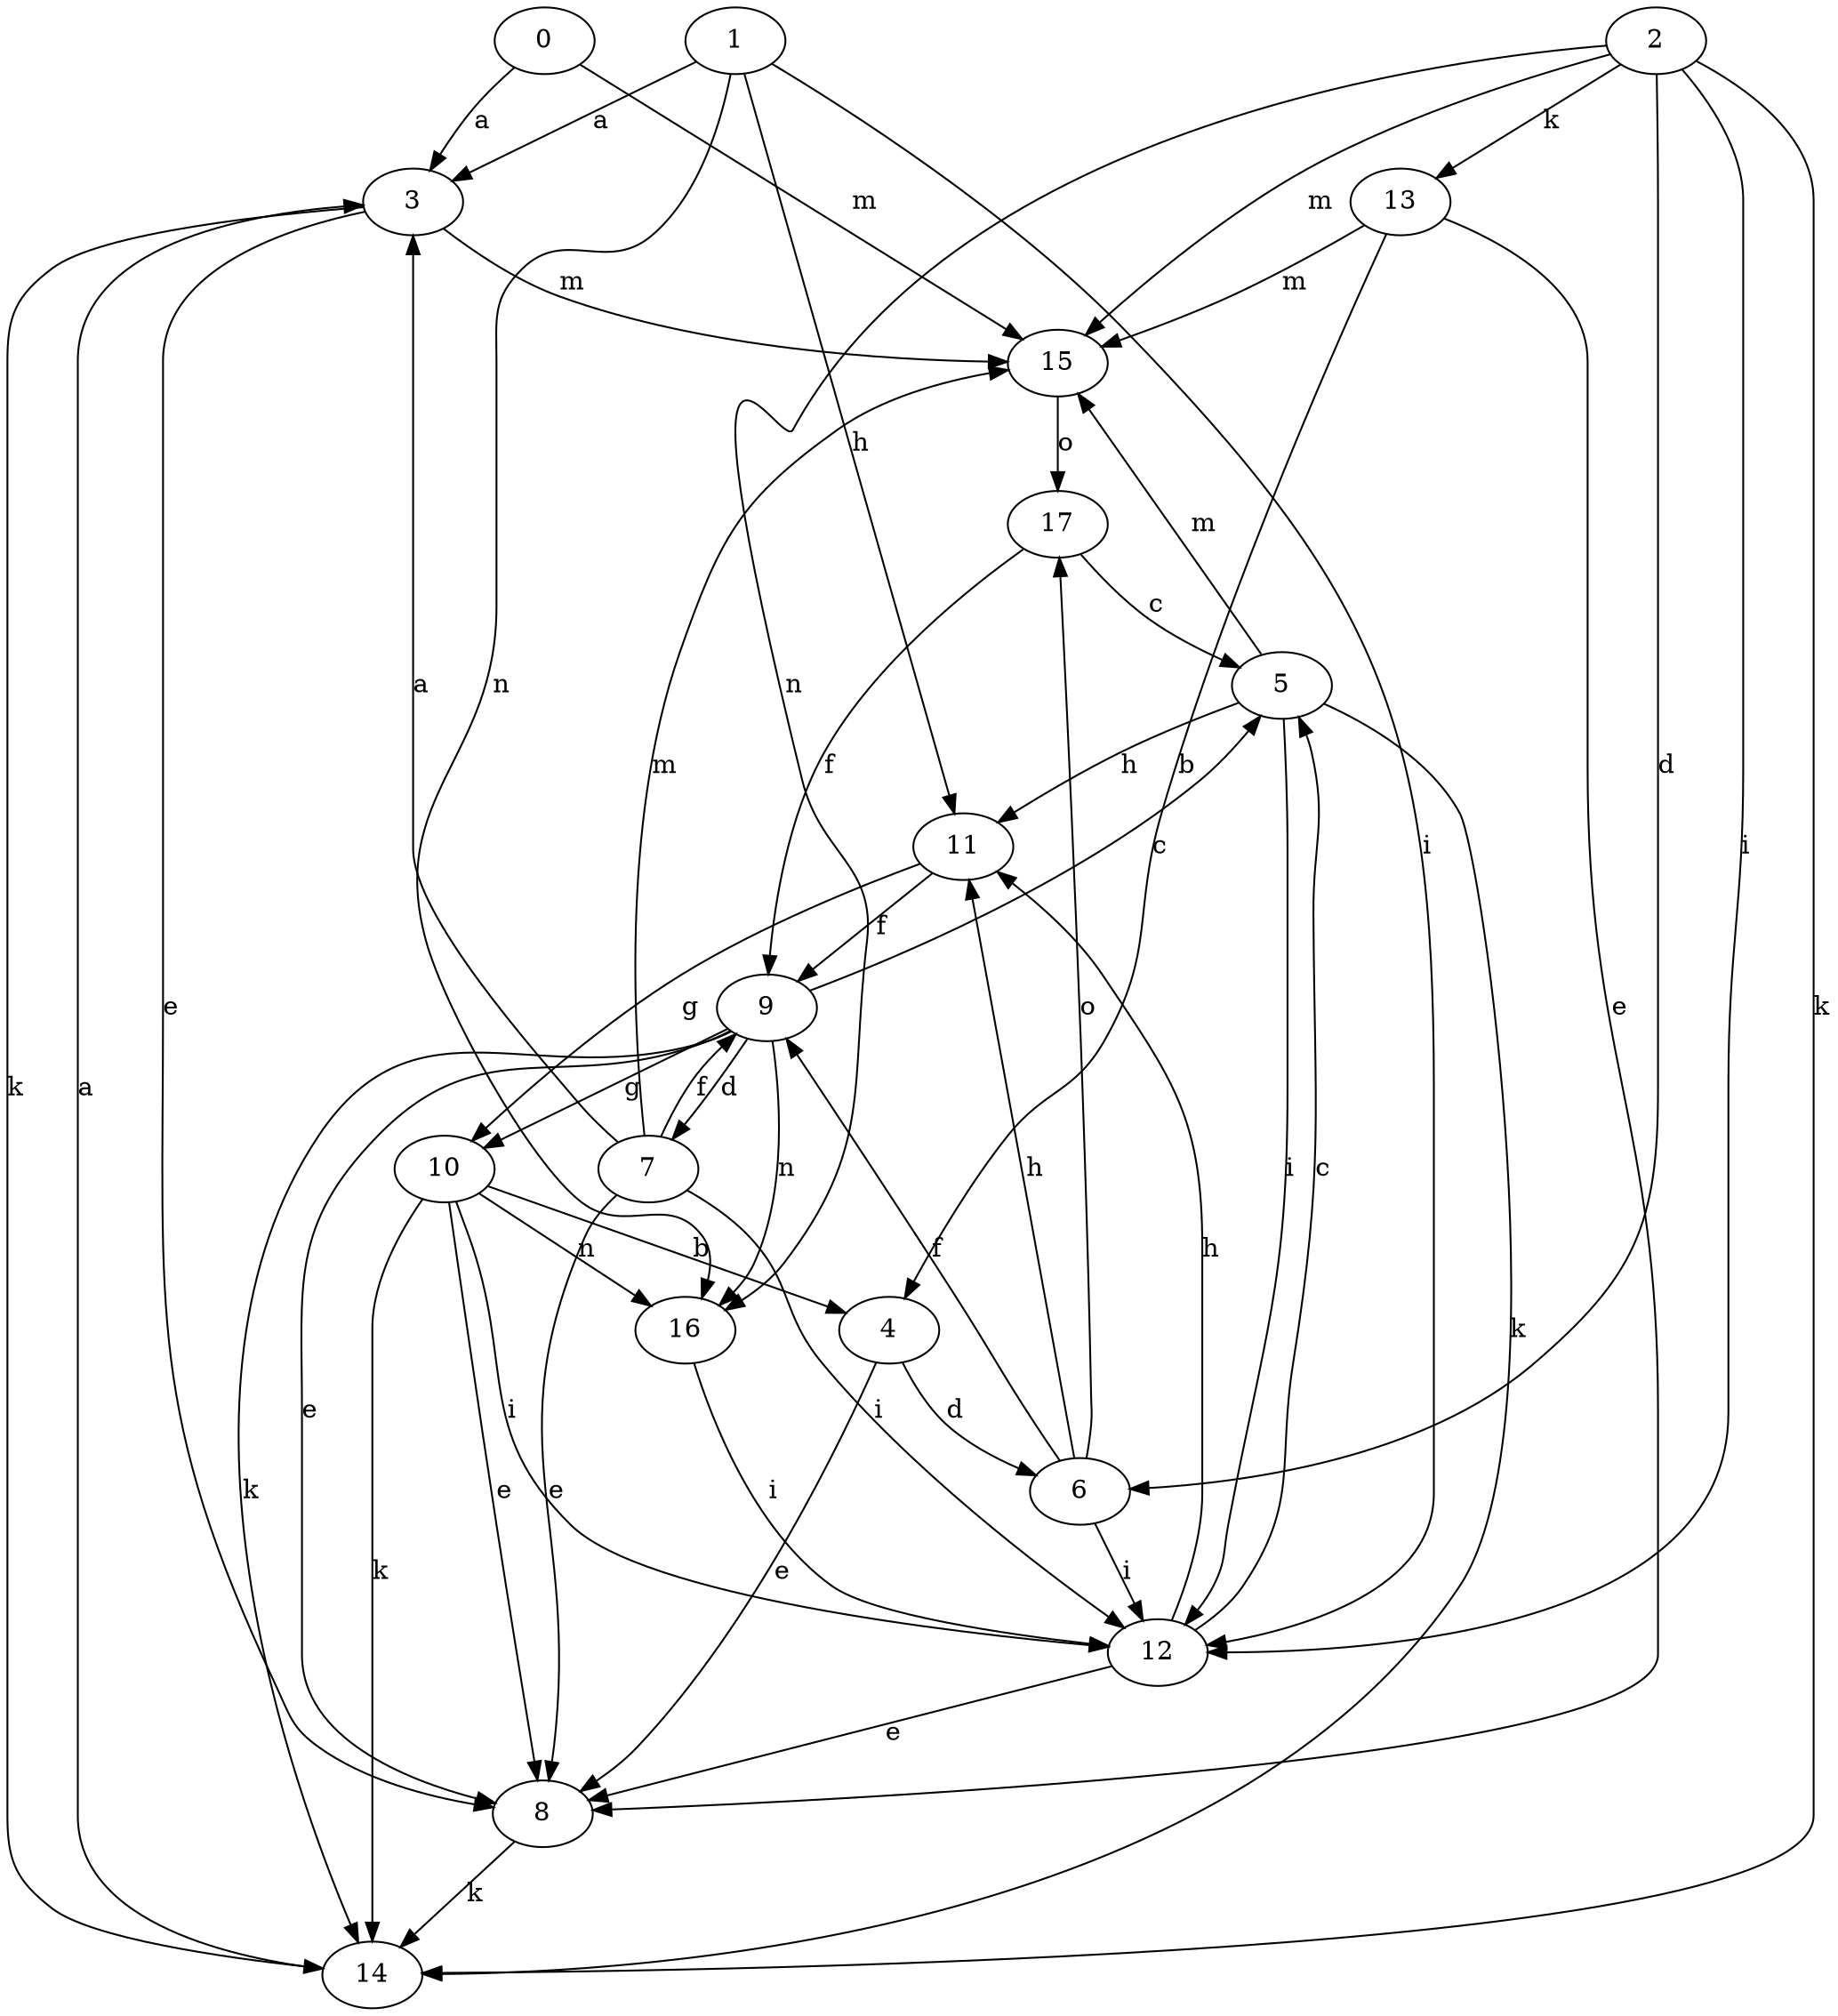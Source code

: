 strict digraph  {
0;
2;
3;
4;
5;
6;
7;
8;
9;
10;
11;
12;
13;
14;
15;
16;
1;
17;
0 -> 3  [label=a];
0 -> 15  [label=m];
2 -> 6  [label=d];
2 -> 12  [label=i];
2 -> 13  [label=k];
2 -> 14  [label=k];
2 -> 15  [label=m];
2 -> 16  [label=n];
3 -> 8  [label=e];
3 -> 14  [label=k];
3 -> 15  [label=m];
4 -> 6  [label=d];
4 -> 8  [label=e];
5 -> 11  [label=h];
5 -> 12  [label=i];
5 -> 14  [label=k];
5 -> 15  [label=m];
6 -> 9  [label=f];
6 -> 11  [label=h];
6 -> 12  [label=i];
6 -> 17  [label=o];
7 -> 3  [label=a];
7 -> 8  [label=e];
7 -> 9  [label=f];
7 -> 12  [label=i];
7 -> 15  [label=m];
8 -> 14  [label=k];
9 -> 5  [label=c];
9 -> 7  [label=d];
9 -> 8  [label=e];
9 -> 10  [label=g];
9 -> 14  [label=k];
9 -> 16  [label=n];
10 -> 4  [label=b];
10 -> 8  [label=e];
10 -> 12  [label=i];
10 -> 14  [label=k];
10 -> 16  [label=n];
11 -> 9  [label=f];
11 -> 10  [label=g];
12 -> 5  [label=c];
12 -> 8  [label=e];
12 -> 11  [label=h];
13 -> 4  [label=b];
13 -> 8  [label=e];
13 -> 15  [label=m];
14 -> 3  [label=a];
15 -> 17  [label=o];
16 -> 12  [label=i];
1 -> 3  [label=a];
1 -> 11  [label=h];
1 -> 12  [label=i];
1 -> 16  [label=n];
17 -> 5  [label=c];
17 -> 9  [label=f];
}
